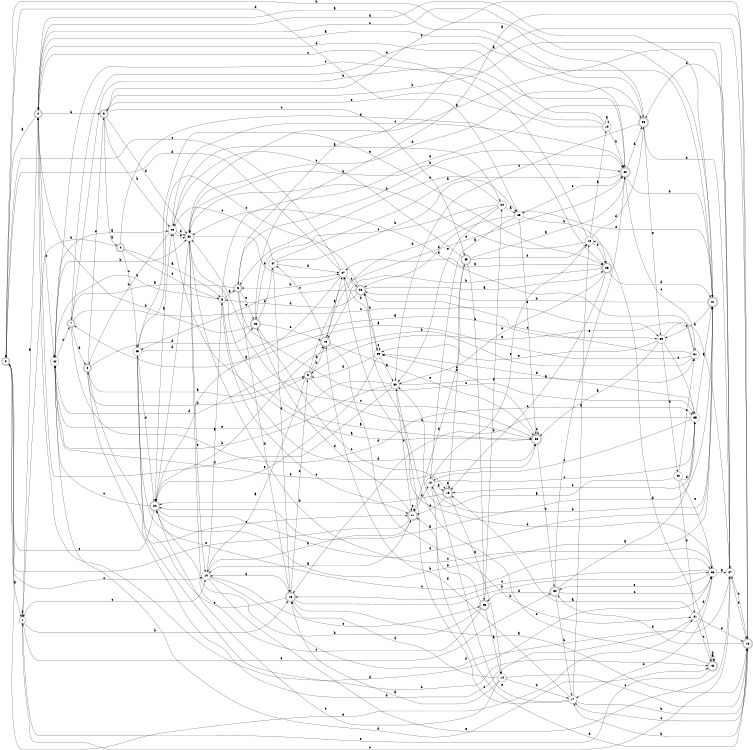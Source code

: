 digraph n40_1 {
__start0 [label="" shape="none"];

rankdir=LR;
size="8,5";

s0 [style="rounded,filled", color="black", fillcolor="white" shape="doublecircle", label="0"];
s1 [style="filled", color="black", fillcolor="white" shape="circle", label="1"];
s2 [style="rounded,filled", color="black", fillcolor="white" shape="doublecircle", label="2"];
s3 [style="rounded,filled", color="black", fillcolor="white" shape="doublecircle", label="3"];
s4 [style="rounded,filled", color="black", fillcolor="white" shape="doublecircle", label="4"];
s5 [style="filled", color="black", fillcolor="white" shape="circle", label="5"];
s6 [style="rounded,filled", color="black", fillcolor="white" shape="doublecircle", label="6"];
s7 [style="rounded,filled", color="black", fillcolor="white" shape="doublecircle", label="7"];
s8 [style="rounded,filled", color="black", fillcolor="white" shape="doublecircle", label="8"];
s9 [style="rounded,filled", color="black", fillcolor="white" shape="doublecircle", label="9"];
s10 [style="filled", color="black", fillcolor="white" shape="circle", label="10"];
s11 [style="rounded,filled", color="black", fillcolor="white" shape="doublecircle", label="11"];
s12 [style="filled", color="black", fillcolor="white" shape="circle", label="12"];
s13 [style="rounded,filled", color="black", fillcolor="white" shape="doublecircle", label="13"];
s14 [style="filled", color="black", fillcolor="white" shape="circle", label="14"];
s15 [style="rounded,filled", color="black", fillcolor="white" shape="doublecircle", label="15"];
s16 [style="rounded,filled", color="black", fillcolor="white" shape="doublecircle", label="16"];
s17 [style="filled", color="black", fillcolor="white" shape="circle", label="17"];
s18 [style="filled", color="black", fillcolor="white" shape="circle", label="18"];
s19 [style="filled", color="black", fillcolor="white" shape="circle", label="19"];
s20 [style="rounded,filled", color="black", fillcolor="white" shape="doublecircle", label="20"];
s21 [style="rounded,filled", color="black", fillcolor="white" shape="doublecircle", label="21"];
s22 [style="rounded,filled", color="black", fillcolor="white" shape="doublecircle", label="22"];
s23 [style="filled", color="black", fillcolor="white" shape="circle", label="23"];
s24 [style="filled", color="black", fillcolor="white" shape="circle", label="24"];
s25 [style="filled", color="black", fillcolor="white" shape="circle", label="25"];
s26 [style="rounded,filled", color="black", fillcolor="white" shape="doublecircle", label="26"];
s27 [style="filled", color="black", fillcolor="white" shape="circle", label="27"];
s28 [style="rounded,filled", color="black", fillcolor="white" shape="doublecircle", label="28"];
s29 [style="filled", color="black", fillcolor="white" shape="circle", label="29"];
s30 [style="filled", color="black", fillcolor="white" shape="circle", label="30"];
s31 [style="filled", color="black", fillcolor="white" shape="circle", label="31"];
s32 [style="filled", color="black", fillcolor="white" shape="circle", label="32"];
s33 [style="rounded,filled", color="black", fillcolor="white" shape="doublecircle", label="33"];
s34 [style="rounded,filled", color="black", fillcolor="white" shape="doublecircle", label="34"];
s35 [style="filled", color="black", fillcolor="white" shape="circle", label="35"];
s36 [style="filled", color="black", fillcolor="white" shape="circle", label="36"];
s37 [style="filled", color="black", fillcolor="white" shape="circle", label="37"];
s38 [style="rounded,filled", color="black", fillcolor="white" shape="doublecircle", label="38"];
s39 [style="filled", color="black", fillcolor="white" shape="circle", label="39"];
s40 [style="filled", color="black", fillcolor="white" shape="circle", label="40"];
s41 [style="filled", color="black", fillcolor="white" shape="circle", label="41"];
s42 [style="rounded,filled", color="black", fillcolor="white" shape="doublecircle", label="42"];
s43 [style="rounded,filled", color="black", fillcolor="white" shape="doublecircle", label="43"];
s44 [style="filled", color="black", fillcolor="white" shape="circle", label="44"];
s45 [style="filled", color="black", fillcolor="white" shape="circle", label="45"];
s46 [style="rounded,filled", color="black", fillcolor="white" shape="doublecircle", label="46"];
s47 [style="filled", color="black", fillcolor="white" shape="circle", label="47"];
s48 [style="rounded,filled", color="black", fillcolor="white" shape="doublecircle", label="48"];
s49 [style="rounded,filled", color="black", fillcolor="white" shape="doublecircle", label="49"];
s0 -> s1 [label="a"];
s0 -> s38 [label="b"];
s0 -> s10 [label="c"];
s0 -> s25 [label="d"];
s0 -> s41 [label="e"];
s1 -> s2 [label="a"];
s1 -> s15 [label="b"];
s1 -> s10 [label="c"];
s1 -> s1 [label="d"];
s1 -> s34 [label="e"];
s2 -> s0 [label="a"];
s2 -> s3 [label="b"];
s2 -> s21 [label="c"];
s2 -> s36 [label="d"];
s2 -> s44 [label="e"];
s3 -> s4 [label="a"];
s3 -> s23 [label="b"];
s3 -> s49 [label="c"];
s3 -> s32 [label="d"];
s3 -> s16 [label="e"];
s4 -> s5 [label="a"];
s4 -> s1 [label="b"];
s4 -> s45 [label="c"];
s4 -> s26 [label="d"];
s4 -> s5 [label="e"];
s5 -> s6 [label="a"];
s5 -> s44 [label="b"];
s5 -> s11 [label="c"];
s5 -> s33 [label="d"];
s5 -> s38 [label="e"];
s6 -> s7 [label="a"];
s6 -> s20 [label="b"];
s6 -> s35 [label="c"];
s6 -> s15 [label="d"];
s6 -> s48 [label="e"];
s7 -> s8 [label="a"];
s7 -> s20 [label="b"];
s7 -> s39 [label="c"];
s7 -> s35 [label="d"];
s7 -> s21 [label="e"];
s8 -> s9 [label="a"];
s8 -> s9 [label="b"];
s8 -> s11 [label="c"];
s8 -> s48 [label="d"];
s8 -> s3 [label="e"];
s9 -> s10 [label="a"];
s9 -> s46 [label="b"];
s9 -> s33 [label="c"];
s9 -> s46 [label="d"];
s9 -> s20 [label="e"];
s10 -> s5 [label="a"];
s10 -> s11 [label="b"];
s10 -> s43 [label="c"];
s10 -> s37 [label="d"];
s10 -> s37 [label="e"];
s11 -> s10 [label="a"];
s11 -> s12 [label="b"];
s11 -> s11 [label="c"];
s11 -> s48 [label="d"];
s11 -> s0 [label="e"];
s12 -> s13 [label="a"];
s12 -> s21 [label="b"];
s12 -> s35 [label="c"];
s12 -> s16 [label="d"];
s12 -> s18 [label="e"];
s13 -> s14 [label="a"];
s13 -> s22 [label="b"];
s13 -> s49 [label="c"];
s13 -> s11 [label="d"];
s13 -> s13 [label="e"];
s14 -> s15 [label="a"];
s14 -> s17 [label="b"];
s14 -> s16 [label="c"];
s14 -> s15 [label="d"];
s14 -> s22 [label="e"];
s15 -> s16 [label="a"];
s15 -> s36 [label="b"];
s15 -> s45 [label="c"];
s15 -> s10 [label="d"];
s15 -> s9 [label="e"];
s16 -> s6 [label="a"];
s16 -> s17 [label="b"];
s16 -> s17 [label="c"];
s16 -> s34 [label="d"];
s16 -> s37 [label="e"];
s17 -> s18 [label="a"];
s17 -> s16 [label="b"];
s17 -> s30 [label="c"];
s17 -> s46 [label="d"];
s17 -> s12 [label="e"];
s18 -> s19 [label="a"];
s18 -> s32 [label="b"];
s18 -> s2 [label="c"];
s18 -> s38 [label="d"];
s18 -> s26 [label="e"];
s19 -> s19 [label="a"];
s19 -> s20 [label="b"];
s19 -> s44 [label="c"];
s19 -> s2 [label="d"];
s19 -> s3 [label="e"];
s20 -> s2 [label="a"];
s20 -> s21 [label="b"];
s20 -> s31 [label="c"];
s20 -> s38 [label="d"];
s20 -> s6 [label="e"];
s21 -> s22 [label="a"];
s21 -> s28 [label="b"];
s21 -> s39 [label="c"];
s21 -> s2 [label="d"];
s21 -> s25 [label="e"];
s22 -> s23 [label="a"];
s22 -> s21 [label="b"];
s22 -> s44 [label="c"];
s22 -> s21 [label="d"];
s22 -> s0 [label="e"];
s23 -> s24 [label="a"];
s23 -> s8 [label="b"];
s23 -> s20 [label="c"];
s23 -> s32 [label="d"];
s23 -> s32 [label="e"];
s24 -> s25 [label="a"];
s24 -> s32 [label="b"];
s24 -> s48 [label="c"];
s24 -> s46 [label="d"];
s24 -> s30 [label="e"];
s25 -> s12 [label="a"];
s25 -> s26 [label="b"];
s25 -> s20 [label="c"];
s25 -> s28 [label="d"];
s25 -> s33 [label="e"];
s26 -> s27 [label="a"];
s26 -> s46 [label="b"];
s26 -> s13 [label="c"];
s26 -> s21 [label="d"];
s26 -> s30 [label="e"];
s27 -> s22 [label="a"];
s27 -> s6 [label="b"];
s27 -> s28 [label="c"];
s27 -> s0 [label="d"];
s27 -> s0 [label="e"];
s28 -> s26 [label="a"];
s28 -> s29 [label="b"];
s28 -> s45 [label="c"];
s28 -> s5 [label="d"];
s28 -> s45 [label="e"];
s29 -> s30 [label="a"];
s29 -> s27 [label="b"];
s29 -> s29 [label="c"];
s29 -> s9 [label="d"];
s29 -> s22 [label="e"];
s30 -> s31 [label="a"];
s30 -> s44 [label="b"];
s30 -> s11 [label="c"];
s30 -> s2 [label="d"];
s30 -> s44 [label="e"];
s31 -> s7 [label="a"];
s31 -> s22 [label="b"];
s31 -> s28 [label="c"];
s31 -> s32 [label="d"];
s31 -> s9 [label="e"];
s32 -> s33 [label="a"];
s32 -> s27 [label="b"];
s32 -> s36 [label="c"];
s32 -> s22 [label="d"];
s32 -> s10 [label="e"];
s33 -> s23 [label="a"];
s33 -> s34 [label="b"];
s33 -> s32 [label="c"];
s33 -> s33 [label="d"];
s33 -> s29 [label="e"];
s34 -> s35 [label="a"];
s34 -> s17 [label="b"];
s34 -> s36 [label="c"];
s34 -> s43 [label="d"];
s34 -> s20 [label="e"];
s35 -> s21 [label="a"];
s35 -> s15 [label="b"];
s35 -> s12 [label="c"];
s35 -> s29 [label="d"];
s35 -> s13 [label="e"];
s36 -> s37 [label="a"];
s36 -> s17 [label="b"];
s36 -> s15 [label="c"];
s36 -> s27 [label="d"];
s36 -> s34 [label="e"];
s37 -> s32 [label="a"];
s37 -> s3 [label="b"];
s37 -> s1 [label="c"];
s37 -> s38 [label="d"];
s37 -> s16 [label="e"];
s38 -> s2 [label="a"];
s38 -> s37 [label="b"];
s38 -> s30 [label="c"];
s38 -> s32 [label="d"];
s38 -> s39 [label="e"];
s39 -> s33 [label="a"];
s39 -> s37 [label="b"];
s39 -> s35 [label="c"];
s39 -> s40 [label="d"];
s39 -> s29 [label="e"];
s40 -> s30 [label="a"];
s40 -> s41 [label="b"];
s40 -> s31 [label="c"];
s40 -> s35 [label="d"];
s40 -> s36 [label="e"];
s41 -> s13 [label="a"];
s41 -> s8 [label="b"];
s41 -> s42 [label="c"];
s41 -> s36 [label="d"];
s41 -> s16 [label="e"];
s42 -> s42 [label="a"];
s42 -> s42 [label="b"];
s42 -> s28 [label="c"];
s42 -> s18 [label="d"];
s42 -> s1 [label="e"];
s43 -> s14 [label="a"];
s43 -> s32 [label="b"];
s43 -> s22 [label="c"];
s43 -> s24 [label="d"];
s43 -> s11 [label="e"];
s44 -> s23 [label="a"];
s44 -> s32 [label="b"];
s44 -> s7 [label="c"];
s44 -> s42 [label="d"];
s44 -> s33 [label="e"];
s45 -> s39 [label="a"];
s45 -> s42 [label="b"];
s45 -> s36 [label="c"];
s45 -> s22 [label="d"];
s45 -> s26 [label="e"];
s46 -> s27 [label="a"];
s46 -> s41 [label="b"];
s46 -> s47 [label="c"];
s46 -> s44 [label="d"];
s46 -> s33 [label="e"];
s47 -> s20 [label="a"];
s47 -> s25 [label="b"];
s47 -> s23 [label="c"];
s47 -> s27 [label="d"];
s47 -> s15 [label="e"];
s48 -> s16 [label="a"];
s48 -> s2 [label="b"];
s48 -> s13 [label="c"];
s48 -> s47 [label="d"];
s48 -> s46 [label="e"];
s49 -> s20 [label="a"];
s49 -> s43 [label="b"];
s49 -> s23 [label="c"];
s49 -> s11 [label="d"];
s49 -> s18 [label="e"];

}